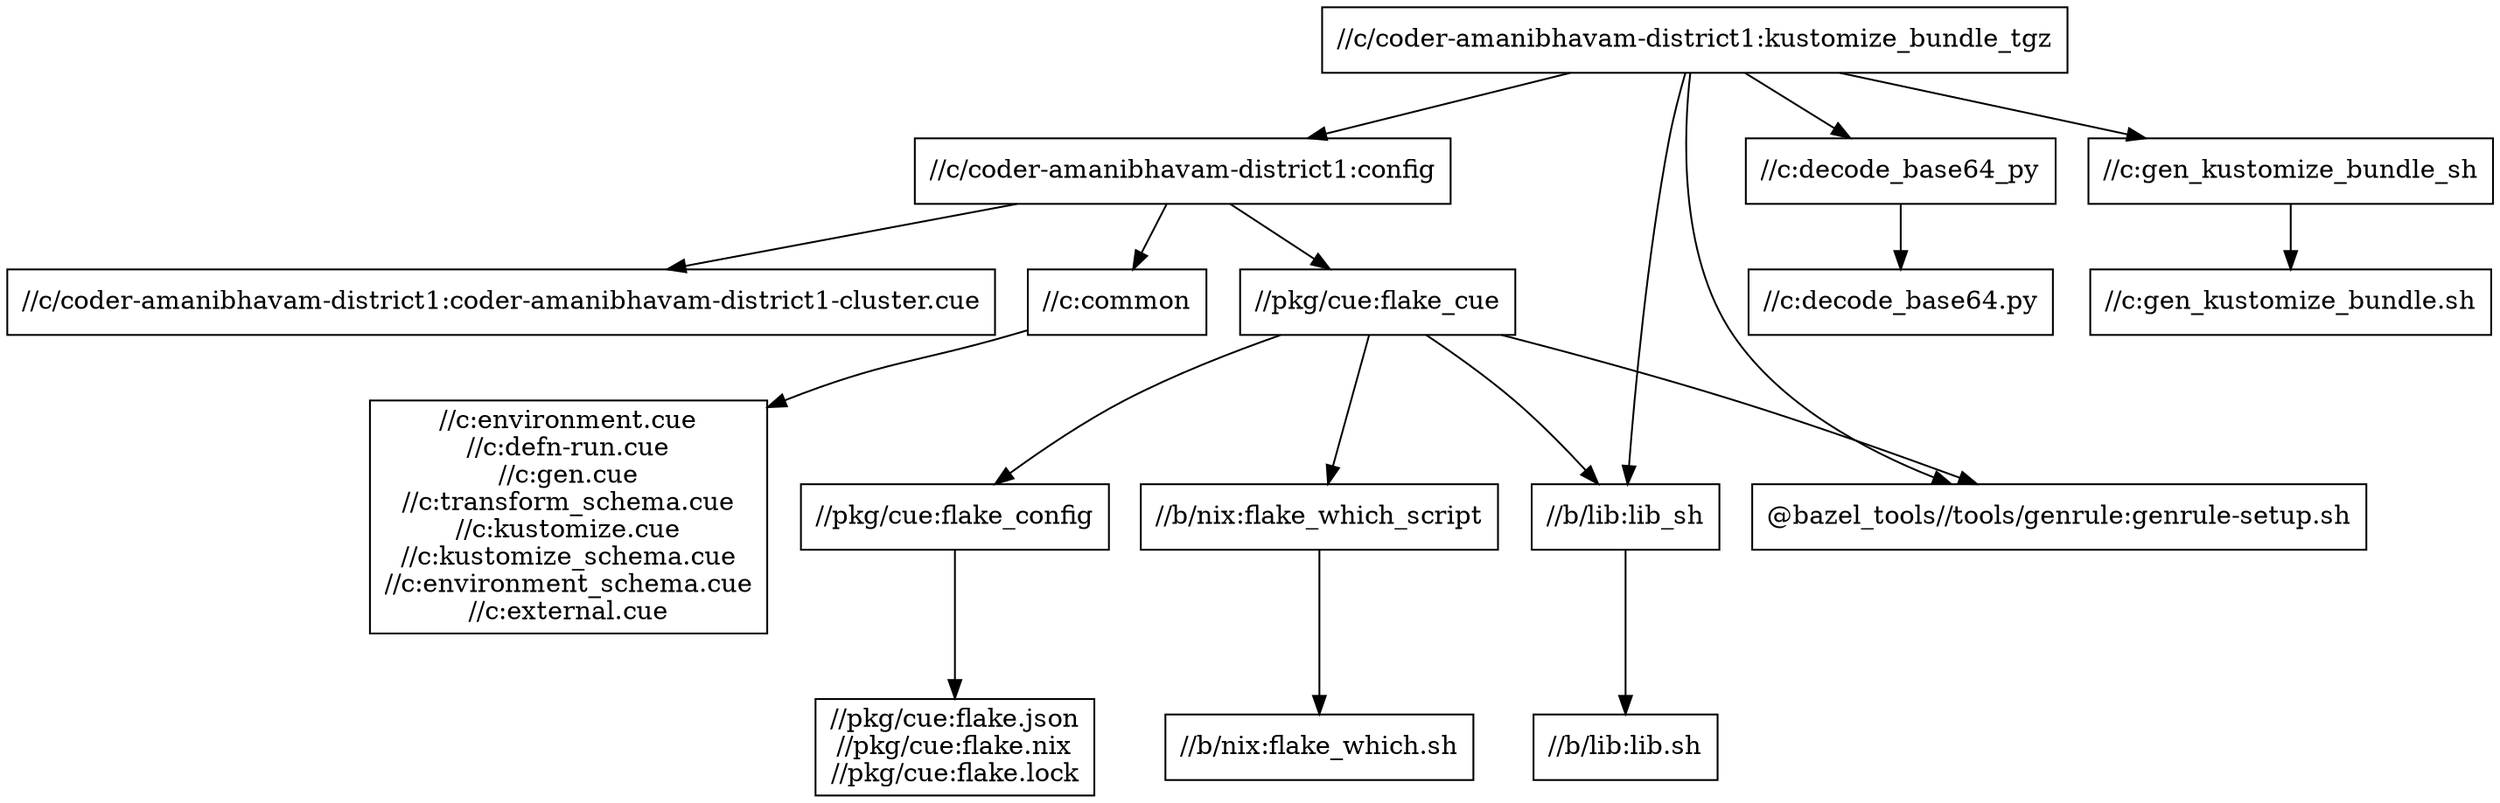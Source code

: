 digraph mygraph {
  node [shape=box];
  "//c/coder-amanibhavam-district1:kustomize_bundle_tgz"
  "//c/coder-amanibhavam-district1:kustomize_bundle_tgz" -> "//c/coder-amanibhavam-district1:config"
  "//c/coder-amanibhavam-district1:kustomize_bundle_tgz" -> "//b/lib:lib_sh"
  "//c/coder-amanibhavam-district1:kustomize_bundle_tgz" -> "//c:decode_base64_py"
  "//c/coder-amanibhavam-district1:kustomize_bundle_tgz" -> "//c:gen_kustomize_bundle_sh"
  "//c/coder-amanibhavam-district1:kustomize_bundle_tgz" -> "@bazel_tools//tools/genrule:genrule-setup.sh"
  "//c:gen_kustomize_bundle_sh"
  "//c:gen_kustomize_bundle_sh" -> "//c:gen_kustomize_bundle.sh"
  "//c:decode_base64_py"
  "//c:decode_base64_py" -> "//c:decode_base64.py"
  "//c:decode_base64.py"
  "//c:gen_kustomize_bundle.sh"
  "//c/coder-amanibhavam-district1:config"
  "//c/coder-amanibhavam-district1:config" -> "//c/coder-amanibhavam-district1:coder-amanibhavam-district1-cluster.cue"
  "//c/coder-amanibhavam-district1:config" -> "//pkg/cue:flake_cue"
  "//c/coder-amanibhavam-district1:config" -> "//c:common"
  "//c:common"
  "//c:common" -> "//c:environment.cue\n//c:defn-run.cue\n//c:gen.cue\n//c:transform_schema.cue\n//c:kustomize.cue\n//c:kustomize_schema.cue\n//c:environment_schema.cue\n//c:external.cue"
  "//c:environment.cue\n//c:defn-run.cue\n//c:gen.cue\n//c:transform_schema.cue\n//c:kustomize.cue\n//c:kustomize_schema.cue\n//c:environment_schema.cue\n//c:external.cue"
  "//pkg/cue:flake_cue"
  "//pkg/cue:flake_cue" -> "//pkg/cue:flake_config"
  "//pkg/cue:flake_cue" -> "//b/nix:flake_which_script"
  "//pkg/cue:flake_cue" -> "@bazel_tools//tools/genrule:genrule-setup.sh"
  "//pkg/cue:flake_cue" -> "//b/lib:lib_sh"
  "//b/lib:lib_sh"
  "//b/lib:lib_sh" -> "//b/lib:lib.sh"
  "//b/lib:lib.sh"
  "@bazel_tools//tools/genrule:genrule-setup.sh"
  "//b/nix:flake_which_script"
  "//b/nix:flake_which_script" -> "//b/nix:flake_which.sh"
  "//b/nix:flake_which.sh"
  "//pkg/cue:flake_config"
  "//pkg/cue:flake_config" -> "//pkg/cue:flake.json\n//pkg/cue:flake.nix\n//pkg/cue:flake.lock"
  "//pkg/cue:flake.json\n//pkg/cue:flake.nix\n//pkg/cue:flake.lock"
  "//c/coder-amanibhavam-district1:coder-amanibhavam-district1-cluster.cue"
}
